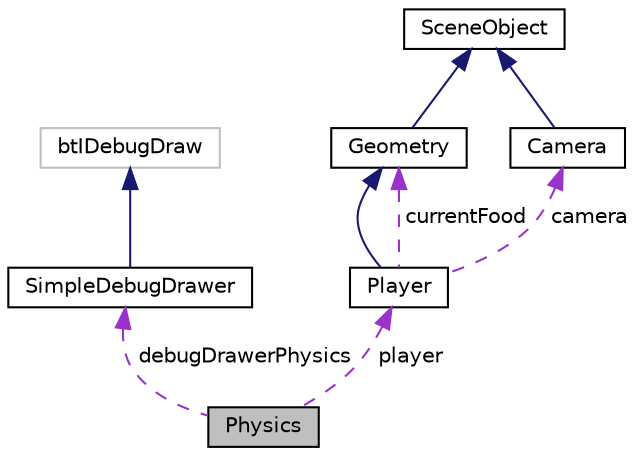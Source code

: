 digraph "Physics"
{
  edge [fontname="Helvetica",fontsize="10",labelfontname="Helvetica",labelfontsize="10"];
  node [fontname="Helvetica",fontsize="10",shape=record];
  Node1 [label="Physics",height=0.2,width=0.4,color="black", fillcolor="grey75", style="filled", fontcolor="black"];
  Node2 -> Node1 [dir="back",color="darkorchid3",fontsize="10",style="dashed",label=" debugDrawerPhysics" ,fontname="Helvetica"];
  Node2 [label="SimpleDebugDrawer",height=0.2,width=0.4,color="black", fillcolor="white", style="filled",URL="$classSimpleDebugDrawer.html"];
  Node3 -> Node2 [dir="back",color="midnightblue",fontsize="10",style="solid",fontname="Helvetica"];
  Node3 [label="btIDebugDraw",height=0.2,width=0.4,color="grey75", fillcolor="white", style="filled"];
  Node4 -> Node1 [dir="back",color="darkorchid3",fontsize="10",style="dashed",label=" player" ,fontname="Helvetica"];
  Node4 [label="Player",height=0.2,width=0.4,color="black", fillcolor="white", style="filled",URL="$classPlayer.html",tooltip="The Player class. This stores the player Geometry and a Camera, as well as a GLFWwindow to handle inp..."];
  Node5 -> Node4 [dir="back",color="midnightblue",fontsize="10",style="solid",fontname="Helvetica"];
  Node5 [label="Geometry",height=0.2,width=0.4,color="black", fillcolor="white", style="filled",URL="$classGeometry.html",tooltip="A Geometry is a SceneObject that holds Surfaces which contain mesh data and textures. "];
  Node6 -> Node5 [dir="back",color="midnightblue",fontsize="10",style="solid",fontname="Helvetica"];
  Node6 [label="SceneObject",height=0.2,width=0.4,color="black", fillcolor="white", style="filled",URL="$classSceneObject.html",tooltip="A SceneObject holds a transformation matrix and its inverse and provides functions to manipulate them..."];
  Node5 -> Node4 [dir="back",color="darkorchid3",fontsize="10",style="dashed",label=" currentFood" ,fontname="Helvetica"];
  Node7 -> Node4 [dir="back",color="darkorchid3",fontsize="10",style="dashed",label=" camera" ,fontname="Helvetica"];
  Node7 [label="Camera",height=0.2,width=0.4,color="black", fillcolor="white", style="filled",URL="$classCamera.html",tooltip="A Camera is a SceneObject that maintains a view matrix, as well as parameters defining the projection..."];
  Node6 -> Node7 [dir="back",color="midnightblue",fontsize="10",style="solid",fontname="Helvetica"];
}
